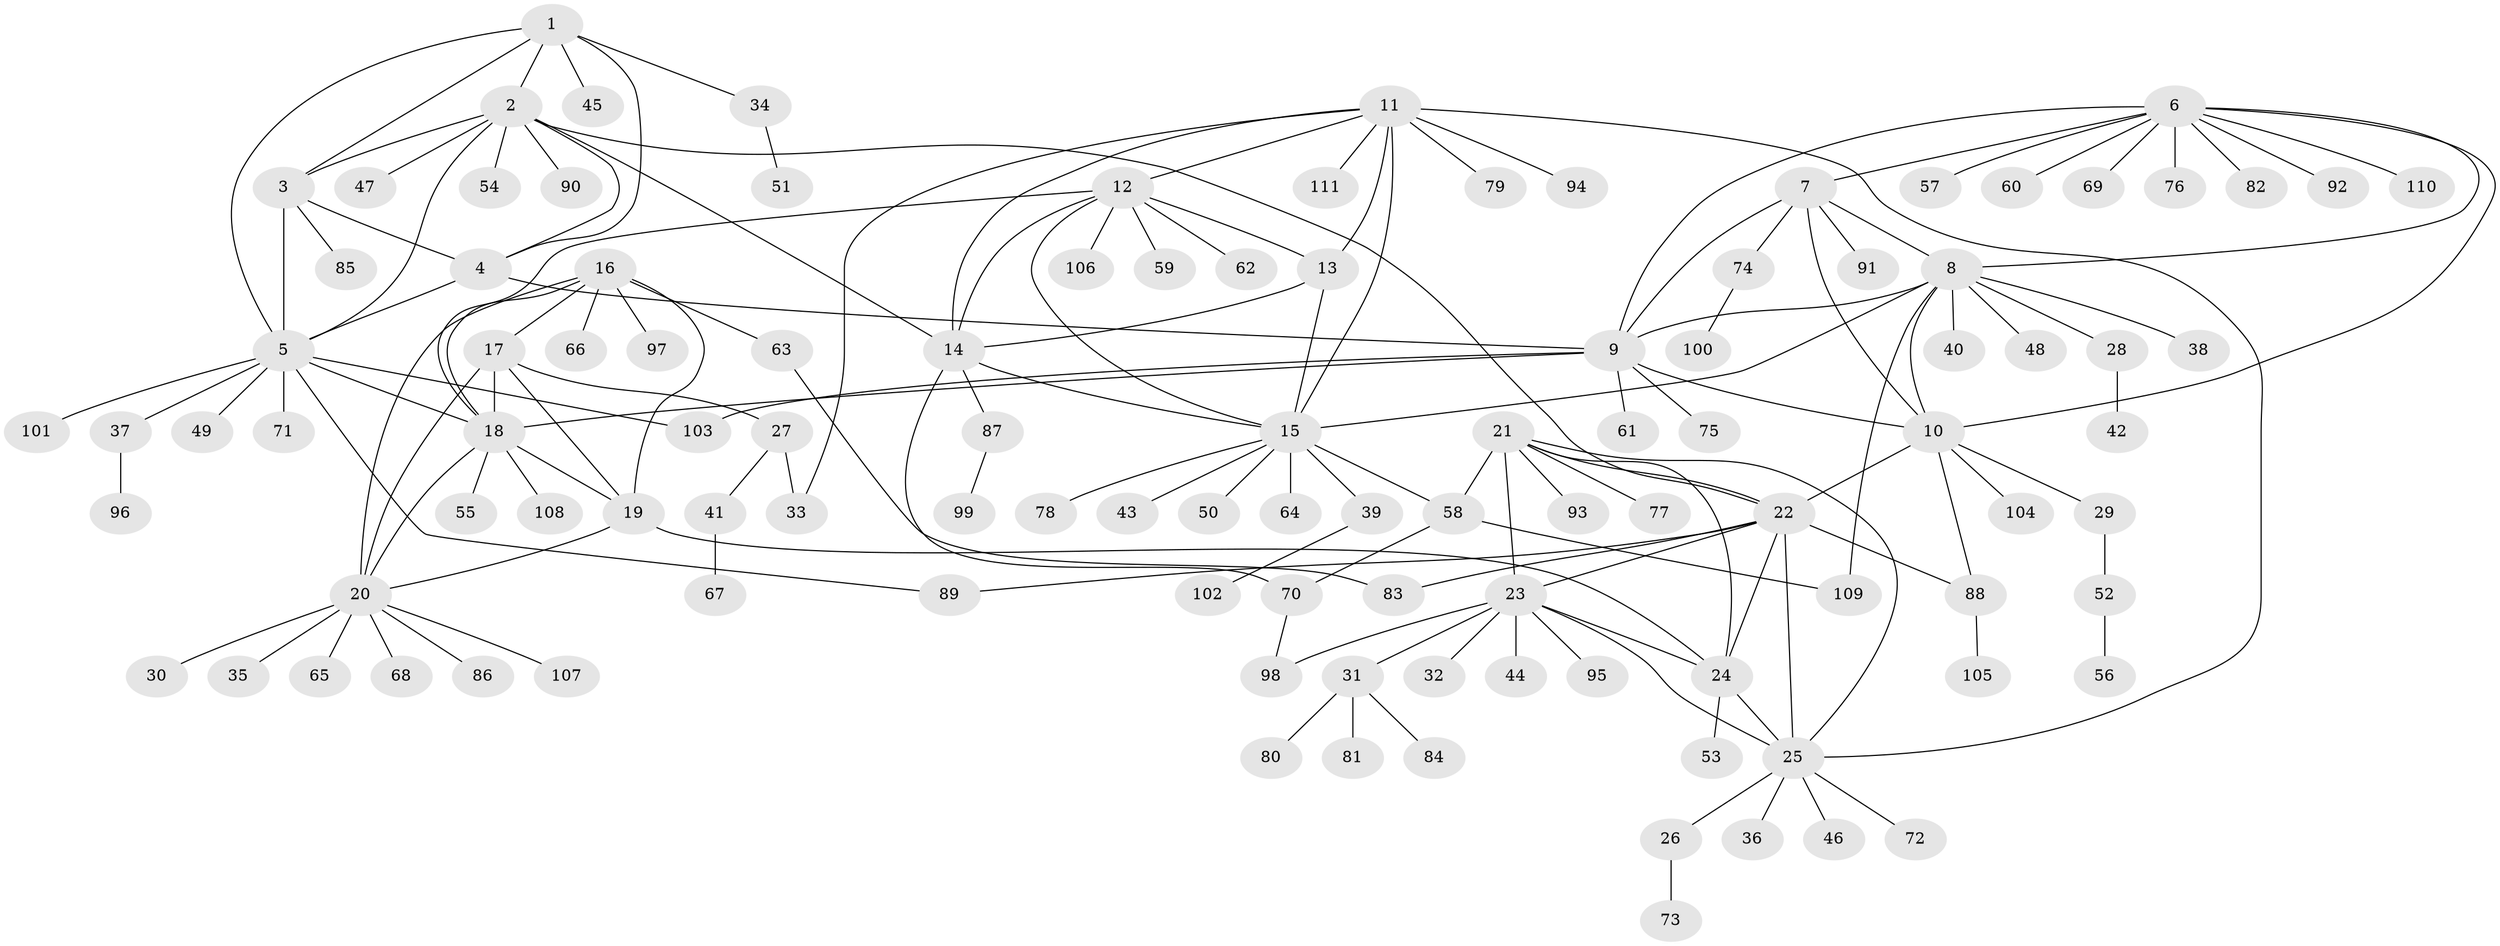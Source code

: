 // coarse degree distribution, {5: 0.08823529411764706, 8: 0.058823529411764705, 4: 0.029411764705882353, 10: 0.014705882352941176, 9: 0.04411764705882353, 7: 0.04411764705882353, 6: 0.058823529411764705, 3: 0.04411764705882353, 1: 0.4852941176470588, 2: 0.1323529411764706}
// Generated by graph-tools (version 1.1) at 2025/52/03/04/25 22:52:34]
// undirected, 111 vertices, 155 edges
graph export_dot {
  node [color=gray90,style=filled];
  1;
  2;
  3;
  4;
  5;
  6;
  7;
  8;
  9;
  10;
  11;
  12;
  13;
  14;
  15;
  16;
  17;
  18;
  19;
  20;
  21;
  22;
  23;
  24;
  25;
  26;
  27;
  28;
  29;
  30;
  31;
  32;
  33;
  34;
  35;
  36;
  37;
  38;
  39;
  40;
  41;
  42;
  43;
  44;
  45;
  46;
  47;
  48;
  49;
  50;
  51;
  52;
  53;
  54;
  55;
  56;
  57;
  58;
  59;
  60;
  61;
  62;
  63;
  64;
  65;
  66;
  67;
  68;
  69;
  70;
  71;
  72;
  73;
  74;
  75;
  76;
  77;
  78;
  79;
  80;
  81;
  82;
  83;
  84;
  85;
  86;
  87;
  88;
  89;
  90;
  91;
  92;
  93;
  94;
  95;
  96;
  97;
  98;
  99;
  100;
  101;
  102;
  103;
  104;
  105;
  106;
  107;
  108;
  109;
  110;
  111;
  1 -- 2;
  1 -- 3;
  1 -- 4;
  1 -- 5;
  1 -- 34;
  1 -- 45;
  2 -- 3;
  2 -- 4;
  2 -- 5;
  2 -- 14;
  2 -- 22;
  2 -- 47;
  2 -- 54;
  2 -- 90;
  3 -- 4;
  3 -- 5;
  3 -- 85;
  4 -- 5;
  4 -- 9;
  5 -- 18;
  5 -- 37;
  5 -- 49;
  5 -- 71;
  5 -- 89;
  5 -- 101;
  5 -- 103;
  6 -- 7;
  6 -- 8;
  6 -- 9;
  6 -- 10;
  6 -- 57;
  6 -- 60;
  6 -- 69;
  6 -- 76;
  6 -- 82;
  6 -- 92;
  6 -- 110;
  7 -- 8;
  7 -- 9;
  7 -- 10;
  7 -- 74;
  7 -- 91;
  8 -- 9;
  8 -- 10;
  8 -- 15;
  8 -- 28;
  8 -- 38;
  8 -- 40;
  8 -- 48;
  8 -- 109;
  9 -- 10;
  9 -- 18;
  9 -- 61;
  9 -- 75;
  9 -- 103;
  10 -- 22;
  10 -- 29;
  10 -- 88;
  10 -- 104;
  11 -- 12;
  11 -- 13;
  11 -- 14;
  11 -- 15;
  11 -- 25;
  11 -- 33;
  11 -- 79;
  11 -- 94;
  11 -- 111;
  12 -- 13;
  12 -- 14;
  12 -- 15;
  12 -- 18;
  12 -- 59;
  12 -- 62;
  12 -- 106;
  13 -- 14;
  13 -- 15;
  14 -- 15;
  14 -- 70;
  14 -- 87;
  15 -- 39;
  15 -- 43;
  15 -- 50;
  15 -- 58;
  15 -- 64;
  15 -- 78;
  16 -- 17;
  16 -- 18;
  16 -- 19;
  16 -- 20;
  16 -- 63;
  16 -- 66;
  16 -- 97;
  17 -- 18;
  17 -- 19;
  17 -- 20;
  17 -- 27;
  18 -- 19;
  18 -- 20;
  18 -- 55;
  18 -- 108;
  19 -- 20;
  19 -- 24;
  20 -- 30;
  20 -- 35;
  20 -- 65;
  20 -- 68;
  20 -- 86;
  20 -- 107;
  21 -- 22;
  21 -- 23;
  21 -- 24;
  21 -- 25;
  21 -- 58;
  21 -- 77;
  21 -- 93;
  22 -- 23;
  22 -- 24;
  22 -- 25;
  22 -- 83;
  22 -- 88;
  22 -- 89;
  23 -- 24;
  23 -- 25;
  23 -- 31;
  23 -- 32;
  23 -- 44;
  23 -- 95;
  23 -- 98;
  24 -- 25;
  24 -- 53;
  25 -- 26;
  25 -- 36;
  25 -- 46;
  25 -- 72;
  26 -- 73;
  27 -- 33;
  27 -- 41;
  28 -- 42;
  29 -- 52;
  31 -- 80;
  31 -- 81;
  31 -- 84;
  34 -- 51;
  37 -- 96;
  39 -- 102;
  41 -- 67;
  52 -- 56;
  58 -- 70;
  58 -- 109;
  63 -- 83;
  70 -- 98;
  74 -- 100;
  87 -- 99;
  88 -- 105;
}
